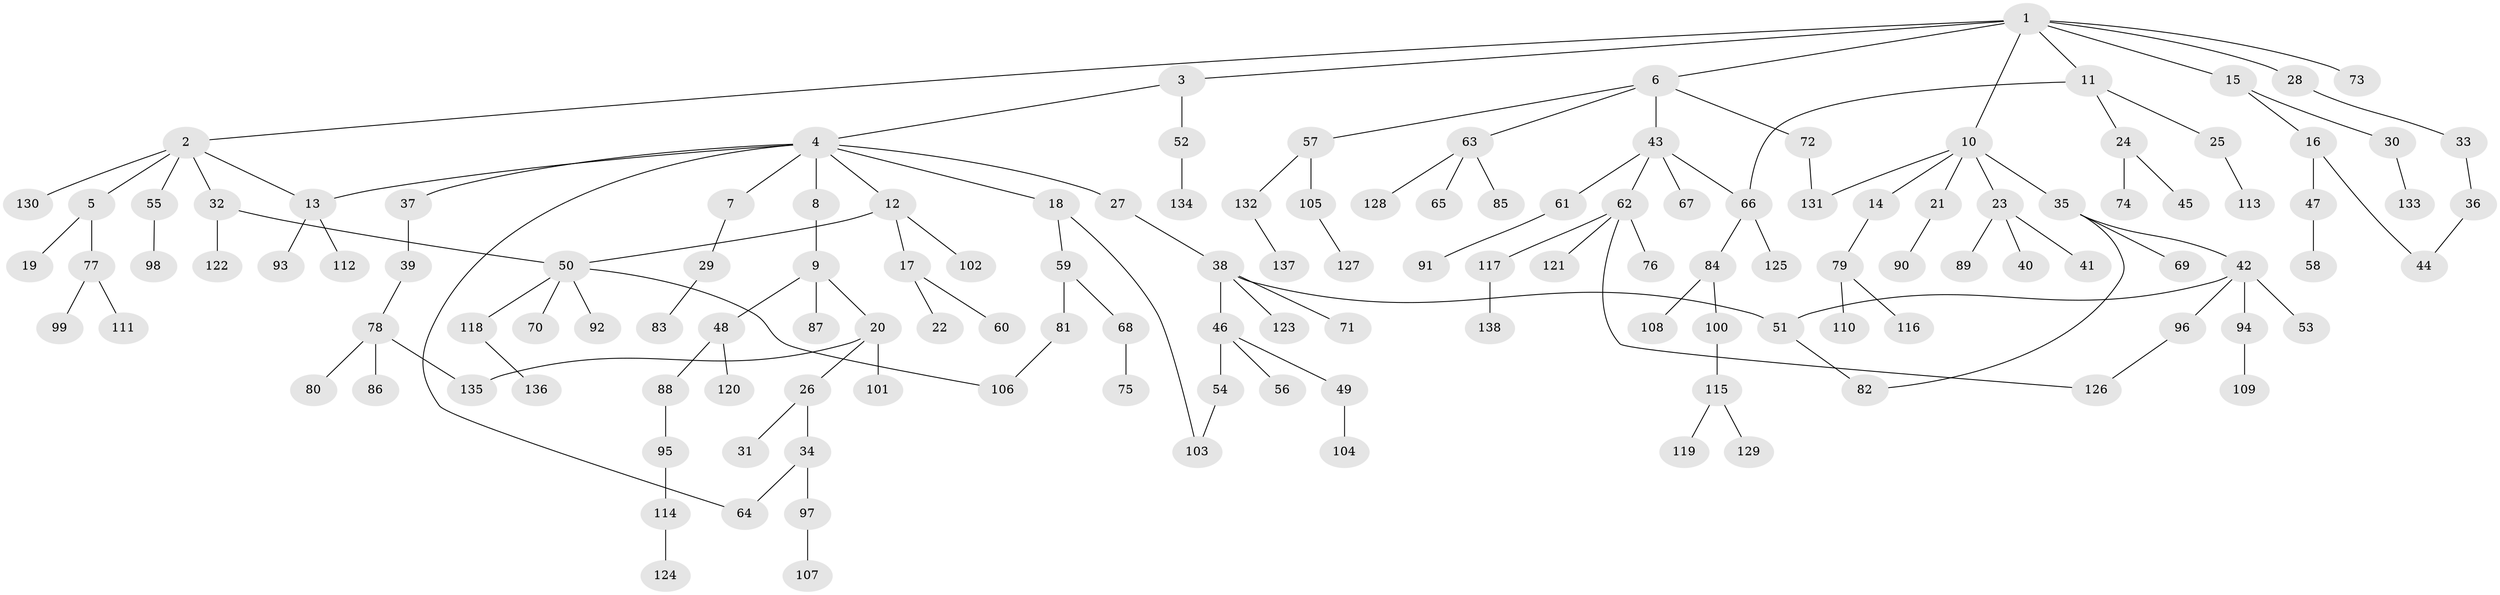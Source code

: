 // Generated by graph-tools (version 1.1) at 2025/49/03/09/25 03:49:15]
// undirected, 138 vertices, 149 edges
graph export_dot {
graph [start="1"]
  node [color=gray90,style=filled];
  1;
  2;
  3;
  4;
  5;
  6;
  7;
  8;
  9;
  10;
  11;
  12;
  13;
  14;
  15;
  16;
  17;
  18;
  19;
  20;
  21;
  22;
  23;
  24;
  25;
  26;
  27;
  28;
  29;
  30;
  31;
  32;
  33;
  34;
  35;
  36;
  37;
  38;
  39;
  40;
  41;
  42;
  43;
  44;
  45;
  46;
  47;
  48;
  49;
  50;
  51;
  52;
  53;
  54;
  55;
  56;
  57;
  58;
  59;
  60;
  61;
  62;
  63;
  64;
  65;
  66;
  67;
  68;
  69;
  70;
  71;
  72;
  73;
  74;
  75;
  76;
  77;
  78;
  79;
  80;
  81;
  82;
  83;
  84;
  85;
  86;
  87;
  88;
  89;
  90;
  91;
  92;
  93;
  94;
  95;
  96;
  97;
  98;
  99;
  100;
  101;
  102;
  103;
  104;
  105;
  106;
  107;
  108;
  109;
  110;
  111;
  112;
  113;
  114;
  115;
  116;
  117;
  118;
  119;
  120;
  121;
  122;
  123;
  124;
  125;
  126;
  127;
  128;
  129;
  130;
  131;
  132;
  133;
  134;
  135;
  136;
  137;
  138;
  1 -- 2;
  1 -- 3;
  1 -- 6;
  1 -- 10;
  1 -- 11;
  1 -- 15;
  1 -- 28;
  1 -- 73;
  2 -- 5;
  2 -- 13;
  2 -- 32;
  2 -- 55;
  2 -- 130;
  3 -- 4;
  3 -- 52;
  4 -- 7;
  4 -- 8;
  4 -- 12;
  4 -- 18;
  4 -- 27;
  4 -- 37;
  4 -- 64;
  4 -- 13;
  5 -- 19;
  5 -- 77;
  6 -- 43;
  6 -- 57;
  6 -- 63;
  6 -- 72;
  7 -- 29;
  8 -- 9;
  9 -- 20;
  9 -- 48;
  9 -- 87;
  10 -- 14;
  10 -- 21;
  10 -- 23;
  10 -- 35;
  10 -- 131;
  11 -- 24;
  11 -- 25;
  11 -- 66;
  12 -- 17;
  12 -- 50;
  12 -- 102;
  13 -- 93;
  13 -- 112;
  14 -- 79;
  15 -- 16;
  15 -- 30;
  16 -- 47;
  16 -- 44;
  17 -- 22;
  17 -- 60;
  18 -- 59;
  18 -- 103;
  20 -- 26;
  20 -- 101;
  20 -- 135;
  21 -- 90;
  23 -- 40;
  23 -- 41;
  23 -- 89;
  24 -- 45;
  24 -- 74;
  25 -- 113;
  26 -- 31;
  26 -- 34;
  27 -- 38;
  28 -- 33;
  29 -- 83;
  30 -- 133;
  32 -- 122;
  32 -- 50;
  33 -- 36;
  34 -- 97;
  34 -- 64;
  35 -- 42;
  35 -- 69;
  35 -- 82;
  36 -- 44;
  37 -- 39;
  38 -- 46;
  38 -- 71;
  38 -- 123;
  38 -- 51;
  39 -- 78;
  42 -- 51;
  42 -- 53;
  42 -- 94;
  42 -- 96;
  43 -- 61;
  43 -- 62;
  43 -- 66;
  43 -- 67;
  46 -- 49;
  46 -- 54;
  46 -- 56;
  47 -- 58;
  48 -- 88;
  48 -- 120;
  49 -- 104;
  50 -- 70;
  50 -- 92;
  50 -- 118;
  50 -- 106;
  51 -- 82;
  52 -- 134;
  54 -- 103;
  55 -- 98;
  57 -- 105;
  57 -- 132;
  59 -- 68;
  59 -- 81;
  61 -- 91;
  62 -- 76;
  62 -- 117;
  62 -- 121;
  62 -- 126;
  63 -- 65;
  63 -- 85;
  63 -- 128;
  66 -- 84;
  66 -- 125;
  68 -- 75;
  72 -- 131;
  77 -- 99;
  77 -- 111;
  78 -- 80;
  78 -- 86;
  78 -- 135;
  79 -- 110;
  79 -- 116;
  81 -- 106;
  84 -- 100;
  84 -- 108;
  88 -- 95;
  94 -- 109;
  95 -- 114;
  96 -- 126;
  97 -- 107;
  100 -- 115;
  105 -- 127;
  114 -- 124;
  115 -- 119;
  115 -- 129;
  117 -- 138;
  118 -- 136;
  132 -- 137;
}
